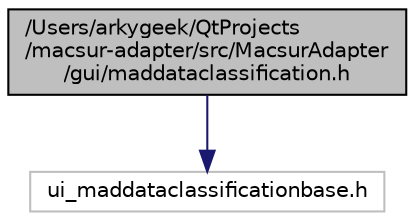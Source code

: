 digraph "/Users/arkygeek/QtProjects/macsur-adapter/src/MacsurAdapter/gui/maddataclassification.h"
{
  edge [fontname="Helvetica",fontsize="10",labelfontname="Helvetica",labelfontsize="10"];
  node [fontname="Helvetica",fontsize="10",shape=record];
  Node1 [label="/Users/arkygeek/QtProjects\l/macsur-adapter/src/MacsurAdapter\l/gui/maddataclassification.h",height=0.2,width=0.4,color="black", fillcolor="grey75", style="filled" fontcolor="black"];
  Node1 -> Node2 [color="midnightblue",fontsize="10",style="solid"];
  Node2 [label="ui_maddataclassificationbase.h",height=0.2,width=0.4,color="grey75", fillcolor="white", style="filled"];
}
